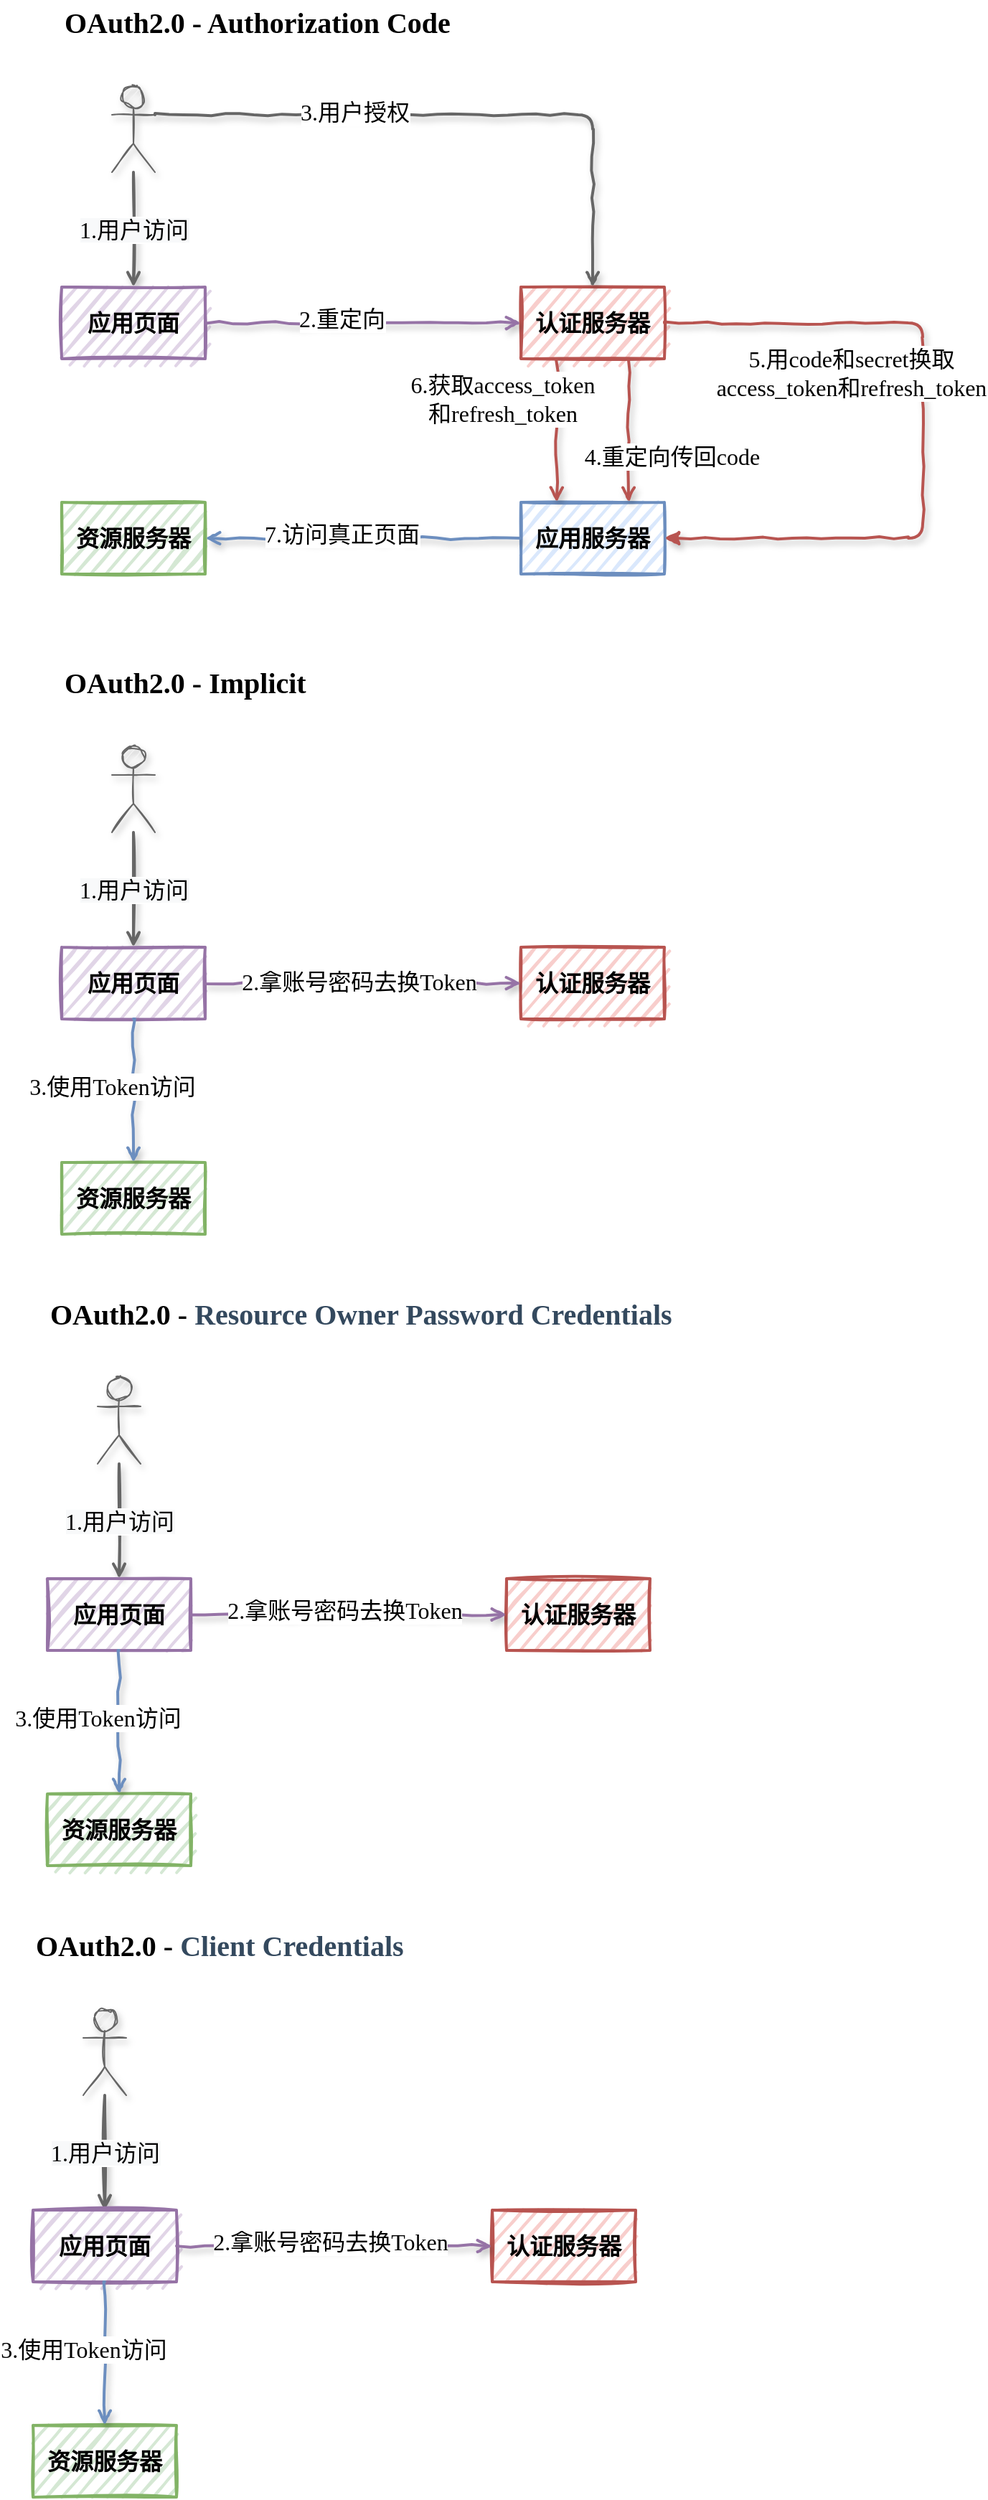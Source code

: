 <mxfile version="13.9.9" type="device"><diagram id="xVH285wSVXMirmRZ-z-4" name="第 1 页"><mxGraphModel dx="1086" dy="806" grid="1" gridSize="10" guides="1" tooltips="1" connect="1" arrows="1" fold="1" page="1" pageScale="1" pageWidth="827" pageHeight="1169" math="0" shadow="0"><root><mxCell id="0"/><mxCell id="1" parent="0"/><mxCell id="cHhpNggZChCvC7gCxWNW-29" value="" style="endArrow=open;html=1;shadow=1;strokeWidth=2;fontFamily=Comic Sans MS;fontSize=16;fontColor=#000000;fillColor=#f5f5f5;strokeColor=#666666;entryX=0.5;entryY=0;entryDx=0;entryDy=0;endFill=0;sketch=1;fontStyle=0" parent="1" source="qGMfIL5K2NB2MSH_UB6b-2" target="qGMfIL5K2NB2MSH_UB6b-1" edge="1"><mxGeometry x="40.5" y="-140" width="50" height="50" as="geometry"><mxPoint x="384" y="309.5" as="sourcePoint"/><mxPoint x="190.5" y="60" as="targetPoint"/></mxGeometry></mxCell><mxCell id="qGMfIL5K2NB2MSH_UB6b-16" value="&lt;span style=&quot;font-size: 16px; background-color: rgb(248, 249, 250);&quot;&gt;&lt;font style=&quot;font-size: 16px&quot;&gt;1.用户访问&lt;/font&gt;&lt;/span&gt;" style="edgeLabel;html=1;align=center;verticalAlign=middle;resizable=0;points=[];fontSize=16;fontFamily=Comic Sans MS;fontStyle=0" parent="cHhpNggZChCvC7gCxWNW-29" vertex="1" connectable="0"><mxGeometry relative="1" as="geometry"><mxPoint as="offset"/></mxGeometry></mxCell><mxCell id="cHhpNggZChCvC7gCxWNW-35" value="OAuth2.0 - Authorization Code" style="text;html=1;align=left;verticalAlign=middle;resizable=0;points=[];autosize=1;fontSize=20;fontFamily=Comic Sans MS;fontStyle=1;rotation=0;" parent="1" vertex="1"><mxGeometry x="80" y="30" width="320" height="30" as="geometry"/></mxCell><mxCell id="qGMfIL5K2NB2MSH_UB6b-1" value="&lt;span style=&quot;font-size: 16px;&quot;&gt;&lt;font style=&quot;font-size: 16px&quot;&gt;应用页面&lt;/font&gt;&lt;/span&gt;" style="whiteSpace=wrap;html=1;fontFamily=Comic Sans MS;fontSize=16;strokeWidth=2;fillColor=#e1d5e7;sketch=1;fillWeight=2;hachureGap=8;fillStyle=auto;strokeColor=#9673a6;fontStyle=1;comic=1;" parent="1" vertex="1"><mxGeometry x="80" y="230" width="100" height="50" as="geometry"/></mxCell><mxCell id="qGMfIL5K2NB2MSH_UB6b-2" value="" style="shape=umlActor;verticalLabelPosition=bottom;verticalAlign=top;html=1;outlineConnect=0;sketch=1;shadow=1;fontStyle=0;fontSize=16;fontFamily=Comic Sans MS;fillColor=#f5f5f5;strokeColor=#666666;fontColor=#333333;" parent="1" vertex="1"><mxGeometry x="115" y="90" width="30" height="60" as="geometry"/></mxCell><mxCell id="qGMfIL5K2NB2MSH_UB6b-6" value="&lt;span style=&quot;font-size: 16px&quot;&gt;&lt;span style=&quot;font-size: 16px;&quot;&gt;认证服务器&lt;/span&gt;&lt;/span&gt;" style="whiteSpace=wrap;html=1;fontFamily=Comic Sans MS;fontSize=16;strokeWidth=2;fillColor=#f8cecc;sketch=1;fillWeight=2;hachureGap=8;fillStyle=auto;strokeColor=#b85450;fontStyle=1;comic=1;shadow=0;" parent="1" vertex="1"><mxGeometry x="400" y="230" width="100" height="50" as="geometry"/></mxCell><mxCell id="qGMfIL5K2NB2MSH_UB6b-7" value="&lt;span style=&quot;font-size: 16px;&quot;&gt;&lt;font style=&quot;font-size: 16px&quot;&gt;应用服务器&lt;/font&gt;&lt;/span&gt;" style="whiteSpace=wrap;html=1;fontFamily=Comic Sans MS;fontSize=16;strokeWidth=2;fillColor=#dae8fc;sketch=1;fillWeight=2;hachureGap=8;fillStyle=auto;strokeColor=#6c8ebf;fontStyle=1" parent="1" vertex="1"><mxGeometry x="400" y="380" width="100" height="50" as="geometry"/></mxCell><mxCell id="qGMfIL5K2NB2MSH_UB6b-8" value="&lt;span style=&quot;font-size: 16px;&quot;&gt;&lt;font style=&quot;font-size: 16px&quot;&gt;资源服务器&lt;/font&gt;&lt;/span&gt;" style="whiteSpace=wrap;html=1;fontFamily=Comic Sans MS;fontSize=16;strokeWidth=2;fillColor=#d5e8d4;sketch=1;fillWeight=2;hachureGap=8;fillStyle=auto;strokeColor=#82b366;fontStyle=1" parent="1" vertex="1"><mxGeometry x="80" y="380" width="100" height="50" as="geometry"/></mxCell><mxCell id="qGMfIL5K2NB2MSH_UB6b-9" value="" style="endArrow=open;html=1;shadow=1;strokeWidth=2;fontFamily=Comic Sans MS;fontSize=16;fontColor=#000000;fillColor=#e1d5e7;strokeColor=#9673a6;entryX=0;entryY=0.5;entryDx=0;entryDy=0;endFill=0;exitX=1;exitY=0.5;exitDx=0;exitDy=0;sketch=0;fontStyle=0;comic=1;" parent="1" source="qGMfIL5K2NB2MSH_UB6b-1" target="qGMfIL5K2NB2MSH_UB6b-6" edge="1"><mxGeometry x="50.5" y="-130" width="50" height="50" as="geometry"><mxPoint x="140" y="160" as="sourcePoint"/><mxPoint x="140" y="240" as="targetPoint"/></mxGeometry></mxCell><mxCell id="qGMfIL5K2NB2MSH_UB6b-17" value="2.重定向" style="edgeLabel;html=1;align=center;verticalAlign=middle;resizable=0;points=[];fontSize=16;fontFamily=Comic Sans MS;fontStyle=0" parent="qGMfIL5K2NB2MSH_UB6b-9" vertex="1" connectable="0"><mxGeometry relative="1" as="geometry"><mxPoint x="-15" y="-3" as="offset"/></mxGeometry></mxCell><mxCell id="qGMfIL5K2NB2MSH_UB6b-10" value="" style="endArrow=open;html=1;shadow=1;strokeWidth=2;fontFamily=Comic Sans MS;fontSize=16;fontColor=#000000;fillColor=#dae8fc;strokeColor=#6c8ebf;entryX=1;entryY=0.5;entryDx=0;entryDy=0;endFill=0;sketch=0;fontStyle=0;comic=1;" parent="1" source="qGMfIL5K2NB2MSH_UB6b-7" target="qGMfIL5K2NB2MSH_UB6b-8" edge="1"><mxGeometry x="60.5" y="-120" width="50" height="50" as="geometry"><mxPoint x="190" y="265" as="sourcePoint"/><mxPoint x="340" y="265" as="targetPoint"/></mxGeometry></mxCell><mxCell id="qGMfIL5K2NB2MSH_UB6b-20" value="7.访问真正页面" style="edgeLabel;html=1;align=center;verticalAlign=middle;resizable=0;points=[];fontSize=16;fontFamily=Comic Sans MS;fontStyle=0" parent="qGMfIL5K2NB2MSH_UB6b-10" vertex="1" connectable="0"><mxGeometry relative="1" as="geometry"><mxPoint x="-15" y="-3" as="offset"/></mxGeometry></mxCell><mxCell id="qGMfIL5K2NB2MSH_UB6b-11" value="" style="endArrow=open;html=1;shadow=1;strokeWidth=2;fontFamily=Comic Sans MS;fontSize=16;fontColor=#000000;fillColor=#f8cecc;strokeColor=#b85450;entryX=0.25;entryY=0;entryDx=0;entryDy=0;endFill=0;exitX=0.25;exitY=1;exitDx=0;exitDy=0;sketch=0;fontStyle=0;comic=1;" parent="1" source="qGMfIL5K2NB2MSH_UB6b-6" target="qGMfIL5K2NB2MSH_UB6b-7" edge="1"><mxGeometry x="60.5" y="-120" width="50" height="50" as="geometry"><mxPoint x="190" y="265" as="sourcePoint"/><mxPoint x="340" y="265" as="targetPoint"/></mxGeometry></mxCell><mxCell id="qGMfIL5K2NB2MSH_UB6b-18" value="6.获取access_token&lt;br style=&quot;font-size: 16px;&quot;&gt;和refresh_token" style="edgeLabel;html=1;align=center;verticalAlign=middle;resizable=0;points=[];fontSize=16;fontFamily=Comic Sans MS;fontStyle=0" parent="qGMfIL5K2NB2MSH_UB6b-11" vertex="1" connectable="0"><mxGeometry relative="1" as="geometry"><mxPoint x="-38" y="-22" as="offset"/></mxGeometry></mxCell><mxCell id="qGMfIL5K2NB2MSH_UB6b-12" value="" style="endArrow=open;html=1;shadow=1;strokeWidth=2;fontFamily=Comic Sans MS;fontSize=16;fontColor=#000000;fillColor=#f8cecc;strokeColor=#b85450;entryX=0.75;entryY=0;entryDx=0;entryDy=0;endFill=0;exitX=0.75;exitY=1;exitDx=0;exitDy=0;sketch=0;fontStyle=0;comic=1;" parent="1" source="qGMfIL5K2NB2MSH_UB6b-6" target="qGMfIL5K2NB2MSH_UB6b-7" edge="1"><mxGeometry x="70.5" y="-110" width="50" height="50" as="geometry"><mxPoint x="365" y="290" as="sourcePoint"/><mxPoint x="365" y="390" as="targetPoint"/></mxGeometry></mxCell><mxCell id="qGMfIL5K2NB2MSH_UB6b-19" value="4.重定向传回code" style="edgeLabel;html=1;align=center;verticalAlign=middle;resizable=0;points=[];fontSize=16;fontFamily=Comic Sans MS;fontStyle=0" parent="qGMfIL5K2NB2MSH_UB6b-12" vertex="1" connectable="0"><mxGeometry relative="1" as="geometry"><mxPoint x="30" y="18" as="offset"/></mxGeometry></mxCell><mxCell id="qGMfIL5K2NB2MSH_UB6b-13" value="" style="edgeStyle=elbowEdgeStyle;elbow=horizontal;endArrow=open;html=1;exitX=1;exitY=0.333;exitDx=0;exitDy=0;exitPerimeter=0;entryX=0.5;entryY=0;entryDx=0;entryDy=0;endFill=0;strokeWidth=2;sketch=0;shadow=1;fontStyle=0;fontSize=16;fontFamily=Comic Sans MS;fillColor=#f5f5f5;strokeColor=#666666;comic=1;" parent="1" source="qGMfIL5K2NB2MSH_UB6b-2" target="qGMfIL5K2NB2MSH_UB6b-6" edge="1"><mxGeometry width="50" height="50" relative="1" as="geometry"><mxPoint x="280" y="250" as="sourcePoint"/><mxPoint x="330" y="200" as="targetPoint"/><Array as="points"><mxPoint x="450" y="170"/></Array></mxGeometry></mxCell><mxCell id="qGMfIL5K2NB2MSH_UB6b-15" value="3.用户授权" style="edgeLabel;html=1;align=center;verticalAlign=middle;resizable=0;points=[];fontSize=16;fontStyle=0;fontFamily=Comic Sans MS;" parent="qGMfIL5K2NB2MSH_UB6b-13" vertex="1" connectable="0"><mxGeometry x="-0.346" y="-1" relative="1" as="geometry"><mxPoint y="-3" as="offset"/></mxGeometry></mxCell><mxCell id="qGMfIL5K2NB2MSH_UB6b-14" value="" style="edgeStyle=elbowEdgeStyle;elbow=vertical;endArrow=classic;html=1;shadow=1;strokeWidth=2;exitX=1;exitY=0.5;exitDx=0;exitDy=0;entryX=1;entryY=0.5;entryDx=0;entryDy=0;fontStyle=0;fontSize=16;fontFamily=Comic Sans MS;fillColor=#f8cecc;strokeColor=#b85450;comic=1;" parent="1" source="qGMfIL5K2NB2MSH_UB6b-6" target="qGMfIL5K2NB2MSH_UB6b-7" edge="1"><mxGeometry width="50" height="50" relative="1" as="geometry"><mxPoint x="280" y="250" as="sourcePoint"/><mxPoint x="330" y="200" as="targetPoint"/><Array as="points"><mxPoint x="680" y="330"/></Array></mxGeometry></mxCell><mxCell id="qGMfIL5K2NB2MSH_UB6b-21" value="5.用code和secret换取&lt;br style=&quot;font-size: 16px;&quot;&gt;access_token和refresh_token" style="edgeLabel;html=1;align=center;verticalAlign=middle;resizable=0;points=[];fontSize=16;fontFamily=Comic Sans MS;fontStyle=0" parent="qGMfIL5K2NB2MSH_UB6b-14" vertex="1" connectable="0"><mxGeometry x="0.077" y="1" relative="1" as="geometry"><mxPoint x="-51" y="-60" as="offset"/></mxGeometry></mxCell><mxCell id="DrAHczrLW1PKIY7Xv14Q-2" value="" style="endArrow=open;html=1;shadow=1;strokeWidth=2;fontFamily=Comic Sans MS;fontSize=16;fontColor=#000000;fillColor=#f5f5f5;strokeColor=#666666;entryX=0.5;entryY=0;entryDx=0;entryDy=0;endFill=0;sketch=1;fontStyle=0" edge="1" parent="1" source="DrAHczrLW1PKIY7Xv14Q-6" target="DrAHczrLW1PKIY7Xv14Q-5"><mxGeometry x="40.5" y="320" width="50" height="50" as="geometry"><mxPoint x="384" y="769.5" as="sourcePoint"/><mxPoint x="190.5" y="520" as="targetPoint"/></mxGeometry></mxCell><mxCell id="DrAHczrLW1PKIY7Xv14Q-3" value="&lt;span style=&quot;font-size: 16px; background-color: rgb(248, 249, 250);&quot;&gt;&lt;font style=&quot;font-size: 16px&quot;&gt;1.用户访问&lt;/font&gt;&lt;/span&gt;" style="edgeLabel;html=1;align=center;verticalAlign=middle;resizable=0;points=[];fontSize=16;fontFamily=Comic Sans MS;fontStyle=0" vertex="1" connectable="0" parent="DrAHczrLW1PKIY7Xv14Q-2"><mxGeometry relative="1" as="geometry"><mxPoint as="offset"/></mxGeometry></mxCell><mxCell id="DrAHczrLW1PKIY7Xv14Q-4" value="OAuth2.0 - Implicit" style="text;html=1;align=left;verticalAlign=middle;resizable=0;points=[];autosize=1;fontSize=20;fontFamily=Comic Sans MS;fontStyle=1;rotation=0;" vertex="1" parent="1"><mxGeometry x="80" y="490" width="210" height="30" as="geometry"/></mxCell><mxCell id="DrAHczrLW1PKIY7Xv14Q-5" value="&lt;span style=&quot;font-size: 16px;&quot;&gt;&lt;font style=&quot;font-size: 16px&quot;&gt;应用页面&lt;/font&gt;&lt;/span&gt;" style="whiteSpace=wrap;html=1;fontFamily=Comic Sans MS;fontSize=16;strokeWidth=2;fillColor=#e1d5e7;sketch=1;fillWeight=2;hachureGap=8;fillStyle=auto;strokeColor=#9673a6;fontStyle=1;comic=1;" vertex="1" parent="1"><mxGeometry x="80" y="690" width="100" height="50" as="geometry"/></mxCell><mxCell id="DrAHczrLW1PKIY7Xv14Q-6" value="" style="shape=umlActor;verticalLabelPosition=bottom;verticalAlign=top;html=1;outlineConnect=0;sketch=1;shadow=1;fontStyle=0;fontSize=16;fontFamily=Comic Sans MS;fillColor=#f5f5f5;strokeColor=#666666;fontColor=#333333;" vertex="1" parent="1"><mxGeometry x="115" y="550" width="30" height="60" as="geometry"/></mxCell><mxCell id="DrAHczrLW1PKIY7Xv14Q-7" value="&lt;span style=&quot;font-size: 16px&quot;&gt;&lt;span style=&quot;font-size: 16px;&quot;&gt;认证服务器&lt;/span&gt;&lt;/span&gt;" style="whiteSpace=wrap;html=1;fontFamily=Comic Sans MS;fontSize=16;strokeWidth=2;fillColor=#f8cecc;sketch=1;fillWeight=2;hachureGap=8;fillStyle=auto;strokeColor=#b85450;fontStyle=1;comic=1;shadow=0;" vertex="1" parent="1"><mxGeometry x="400" y="690" width="100" height="50" as="geometry"/></mxCell><mxCell id="DrAHczrLW1PKIY7Xv14Q-9" value="&lt;span style=&quot;font-size: 16px;&quot;&gt;&lt;font style=&quot;font-size: 16px&quot;&gt;资源服务器&lt;/font&gt;&lt;/span&gt;" style="whiteSpace=wrap;html=1;fontFamily=Comic Sans MS;fontSize=16;strokeWidth=2;fillColor=#d5e8d4;sketch=1;fillWeight=2;hachureGap=8;fillStyle=auto;strokeColor=#82b366;fontStyle=1" vertex="1" parent="1"><mxGeometry x="80" y="840" width="100" height="50" as="geometry"/></mxCell><mxCell id="DrAHczrLW1PKIY7Xv14Q-10" value="" style="endArrow=open;html=1;shadow=1;strokeWidth=2;fontFamily=Comic Sans MS;fontSize=16;fontColor=#000000;fillColor=#e1d5e7;strokeColor=#9673a6;entryX=0;entryY=0.5;entryDx=0;entryDy=0;endFill=0;exitX=1;exitY=0.5;exitDx=0;exitDy=0;sketch=0;fontStyle=0;comic=1;" edge="1" parent="1" source="DrAHczrLW1PKIY7Xv14Q-5" target="DrAHczrLW1PKIY7Xv14Q-7"><mxGeometry x="50.5" y="330" width="50" height="50" as="geometry"><mxPoint x="140" y="620" as="sourcePoint"/><mxPoint x="140" y="700" as="targetPoint"/><Array as="points"/></mxGeometry></mxCell><mxCell id="DrAHczrLW1PKIY7Xv14Q-11" value="2.拿账号密码去换Token" style="edgeLabel;html=1;align=center;verticalAlign=middle;resizable=0;points=[];fontSize=16;fontFamily=Comic Sans MS;fontStyle=0" vertex="1" connectable="0" parent="DrAHczrLW1PKIY7Xv14Q-10"><mxGeometry relative="1" as="geometry"><mxPoint x="-3" y="-1" as="offset"/></mxGeometry></mxCell><mxCell id="DrAHczrLW1PKIY7Xv14Q-12" value="" style="endArrow=open;html=1;shadow=1;strokeWidth=2;fontFamily=Comic Sans MS;fontSize=16;fontColor=#000000;fillColor=#dae8fc;strokeColor=#6c8ebf;entryX=0.5;entryY=0;entryDx=0;entryDy=0;endFill=0;sketch=0;fontStyle=0;comic=1;exitX=0.5;exitY=1;exitDx=0;exitDy=0;" edge="1" parent="1" source="DrAHczrLW1PKIY7Xv14Q-5" target="DrAHczrLW1PKIY7Xv14Q-9"><mxGeometry x="60.5" y="340" width="50" height="50" as="geometry"><mxPoint x="400" y="865" as="sourcePoint"/><mxPoint x="340" y="725" as="targetPoint"/></mxGeometry></mxCell><mxCell id="DrAHczrLW1PKIY7Xv14Q-13" value="3.使用Token访问" style="edgeLabel;html=1;align=center;verticalAlign=middle;resizable=0;points=[];fontSize=16;fontFamily=Comic Sans MS;fontStyle=0" vertex="1" connectable="0" parent="DrAHczrLW1PKIY7Xv14Q-12"><mxGeometry relative="1" as="geometry"><mxPoint x="-15" y="-3" as="offset"/></mxGeometry></mxCell><mxCell id="DrAHczrLW1PKIY7Xv14Q-22" value="" style="endArrow=open;html=1;shadow=1;strokeWidth=2;fontFamily=Comic Sans MS;fontSize=16;fontColor=#000000;fillColor=#f5f5f5;strokeColor=#666666;entryX=0.5;entryY=0;entryDx=0;entryDy=0;endFill=0;sketch=1;fontStyle=0" edge="1" parent="1" source="DrAHczrLW1PKIY7Xv14Q-26" target="DrAHczrLW1PKIY7Xv14Q-25"><mxGeometry x="30.5" y="760" width="50" height="50" as="geometry"><mxPoint x="374" y="1209.5" as="sourcePoint"/><mxPoint x="180.5" y="960" as="targetPoint"/></mxGeometry></mxCell><mxCell id="DrAHczrLW1PKIY7Xv14Q-23" value="&lt;span style=&quot;font-size: 16px; background-color: rgb(248, 249, 250);&quot;&gt;&lt;font style=&quot;font-size: 16px&quot;&gt;1.用户访问&lt;/font&gt;&lt;/span&gt;" style="edgeLabel;html=1;align=center;verticalAlign=middle;resizable=0;points=[];fontSize=16;fontFamily=Comic Sans MS;fontStyle=0" vertex="1" connectable="0" parent="DrAHczrLW1PKIY7Xv14Q-22"><mxGeometry relative="1" as="geometry"><mxPoint as="offset"/></mxGeometry></mxCell><mxCell id="DrAHczrLW1PKIY7Xv14Q-24" value="OAuth2.0 -&amp;nbsp;&lt;span style=&quot;color: rgb(52, 73, 94); font-size: 20px; background-color: rgb(255, 255, 255);&quot;&gt;Resource Owner Password Credentials&lt;/span&gt;" style="text;html=1;align=left;verticalAlign=middle;resizable=0;points=[];autosize=1;fontSize=20;fontFamily=Comic Sans MS;fontStyle=1;rotation=0;" vertex="1" parent="1"><mxGeometry x="70" y="930" width="510" height="30" as="geometry"/></mxCell><mxCell id="DrAHczrLW1PKIY7Xv14Q-25" value="&lt;span style=&quot;font-size: 16px;&quot;&gt;&lt;font style=&quot;font-size: 16px&quot;&gt;应用页面&lt;/font&gt;&lt;/span&gt;" style="whiteSpace=wrap;html=1;fontFamily=Comic Sans MS;fontSize=16;strokeWidth=2;fillColor=#e1d5e7;sketch=1;fillWeight=2;hachureGap=8;fillStyle=auto;strokeColor=#9673a6;fontStyle=1;comic=1;" vertex="1" parent="1"><mxGeometry x="70" y="1130" width="100" height="50" as="geometry"/></mxCell><mxCell id="DrAHczrLW1PKIY7Xv14Q-26" value="" style="shape=umlActor;verticalLabelPosition=bottom;verticalAlign=top;html=1;outlineConnect=0;sketch=1;shadow=1;fontStyle=0;fontSize=16;fontFamily=Comic Sans MS;fillColor=#f5f5f5;strokeColor=#666666;fontColor=#333333;" vertex="1" parent="1"><mxGeometry x="105" y="990" width="30" height="60" as="geometry"/></mxCell><mxCell id="DrAHczrLW1PKIY7Xv14Q-27" value="&lt;span style=&quot;font-size: 16px&quot;&gt;&lt;span style=&quot;font-size: 16px;&quot;&gt;认证服务器&lt;/span&gt;&lt;/span&gt;" style="whiteSpace=wrap;html=1;fontFamily=Comic Sans MS;fontSize=16;strokeWidth=2;fillColor=#f8cecc;sketch=1;fillWeight=2;hachureGap=8;fillStyle=auto;strokeColor=#b85450;fontStyle=1;comic=1;shadow=0;" vertex="1" parent="1"><mxGeometry x="390" y="1130" width="100" height="50" as="geometry"/></mxCell><mxCell id="DrAHczrLW1PKIY7Xv14Q-28" value="&lt;span style=&quot;font-size: 16px;&quot;&gt;&lt;font style=&quot;font-size: 16px&quot;&gt;资源服务器&lt;/font&gt;&lt;/span&gt;" style="whiteSpace=wrap;html=1;fontFamily=Comic Sans MS;fontSize=16;strokeWidth=2;fillColor=#d5e8d4;sketch=1;fillWeight=2;hachureGap=8;fillStyle=auto;strokeColor=#82b366;fontStyle=1" vertex="1" parent="1"><mxGeometry x="70" y="1280" width="100" height="50" as="geometry"/></mxCell><mxCell id="DrAHczrLW1PKIY7Xv14Q-29" value="" style="endArrow=open;html=1;shadow=1;strokeWidth=2;fontFamily=Comic Sans MS;fontSize=16;fontColor=#000000;fillColor=#e1d5e7;strokeColor=#9673a6;entryX=0;entryY=0.5;entryDx=0;entryDy=0;endFill=0;exitX=1;exitY=0.5;exitDx=0;exitDy=0;sketch=0;fontStyle=0;comic=1;" edge="1" parent="1" source="DrAHczrLW1PKIY7Xv14Q-25" target="DrAHczrLW1PKIY7Xv14Q-27"><mxGeometry x="40.5" y="770" width="50" height="50" as="geometry"><mxPoint x="130" y="1060" as="sourcePoint"/><mxPoint x="130" y="1140" as="targetPoint"/></mxGeometry></mxCell><mxCell id="DrAHczrLW1PKIY7Xv14Q-30" value="2.拿账号密码去换Token" style="edgeLabel;html=1;align=center;verticalAlign=middle;resizable=0;points=[];fontSize=16;fontFamily=Comic Sans MS;fontStyle=0" vertex="1" connectable="0" parent="DrAHczrLW1PKIY7Xv14Q-29"><mxGeometry relative="1" as="geometry"><mxPoint x="-3" y="-3" as="offset"/></mxGeometry></mxCell><mxCell id="DrAHczrLW1PKIY7Xv14Q-31" value="" style="endArrow=open;html=1;shadow=1;strokeWidth=2;fontFamily=Comic Sans MS;fontSize=16;fontColor=#000000;fillColor=#dae8fc;strokeColor=#6c8ebf;entryX=0.5;entryY=0;entryDx=0;entryDy=0;endFill=0;sketch=0;fontStyle=0;comic=1;exitX=0.5;exitY=1;exitDx=0;exitDy=0;" edge="1" parent="1" source="DrAHczrLW1PKIY7Xv14Q-25" target="DrAHczrLW1PKIY7Xv14Q-28"><mxGeometry x="50.5" y="780" width="50" height="50" as="geometry"><mxPoint x="390" y="1305" as="sourcePoint"/><mxPoint x="330" y="1165" as="targetPoint"/></mxGeometry></mxCell><mxCell id="DrAHczrLW1PKIY7Xv14Q-32" value="3.使用Token访问" style="edgeLabel;html=1;align=center;verticalAlign=middle;resizable=0;points=[];fontSize=16;fontFamily=Comic Sans MS;fontStyle=0" vertex="1" connectable="0" parent="DrAHczrLW1PKIY7Xv14Q-31"><mxGeometry relative="1" as="geometry"><mxPoint x="-15" y="-3" as="offset"/></mxGeometry></mxCell><mxCell id="DrAHczrLW1PKIY7Xv14Q-33" value="" style="endArrow=open;html=1;shadow=1;strokeWidth=2;fontFamily=Comic Sans MS;fontSize=16;fontColor=#000000;fillColor=#f5f5f5;strokeColor=#666666;entryX=0.5;entryY=0;entryDx=0;entryDy=0;endFill=0;sketch=1;fontStyle=0" edge="1" parent="1" source="DrAHczrLW1PKIY7Xv14Q-37" target="DrAHczrLW1PKIY7Xv14Q-36"><mxGeometry x="20.5" y="1200" width="50" height="50" as="geometry"><mxPoint x="364" y="1649.5" as="sourcePoint"/><mxPoint x="170.5" y="1400" as="targetPoint"/></mxGeometry></mxCell><mxCell id="DrAHczrLW1PKIY7Xv14Q-34" value="&lt;span style=&quot;font-size: 16px; background-color: rgb(248, 249, 250);&quot;&gt;&lt;font style=&quot;font-size: 16px&quot;&gt;1.用户访问&lt;/font&gt;&lt;/span&gt;" style="edgeLabel;html=1;align=center;verticalAlign=middle;resizable=0;points=[];fontSize=16;fontFamily=Comic Sans MS;fontStyle=0" vertex="1" connectable="0" parent="DrAHczrLW1PKIY7Xv14Q-33"><mxGeometry relative="1" as="geometry"><mxPoint as="offset"/></mxGeometry></mxCell><mxCell id="DrAHczrLW1PKIY7Xv14Q-35" value="OAuth2.0 - &lt;font color=&quot;#34495e&quot;&gt;&lt;span style=&quot;background-color: rgb(255 , 255 , 255)&quot;&gt;Client Credentials&lt;/span&gt;&lt;/font&gt;" style="text;html=1;align=left;verticalAlign=middle;resizable=0;points=[];autosize=1;fontSize=20;fontFamily=Comic Sans MS;fontStyle=1;rotation=0;" vertex="1" parent="1"><mxGeometry x="60" y="1370" width="310" height="30" as="geometry"/></mxCell><mxCell id="DrAHczrLW1PKIY7Xv14Q-36" value="&lt;span style=&quot;font-size: 16px;&quot;&gt;&lt;font style=&quot;font-size: 16px&quot;&gt;应用页面&lt;/font&gt;&lt;/span&gt;" style="whiteSpace=wrap;html=1;fontFamily=Comic Sans MS;fontSize=16;strokeWidth=2;fillColor=#e1d5e7;sketch=1;fillWeight=2;hachureGap=8;fillStyle=auto;strokeColor=#9673a6;fontStyle=1;comic=1;" vertex="1" parent="1"><mxGeometry x="60" y="1570" width="100" height="50" as="geometry"/></mxCell><mxCell id="DrAHczrLW1PKIY7Xv14Q-37" value="" style="shape=umlActor;verticalLabelPosition=bottom;verticalAlign=top;html=1;outlineConnect=0;sketch=1;shadow=1;fontStyle=0;fontSize=16;fontFamily=Comic Sans MS;fillColor=#f5f5f5;strokeColor=#666666;fontColor=#333333;" vertex="1" parent="1"><mxGeometry x="95" y="1430" width="30" height="60" as="geometry"/></mxCell><mxCell id="DrAHczrLW1PKIY7Xv14Q-38" value="&lt;span style=&quot;font-size: 16px&quot;&gt;&lt;span style=&quot;font-size: 16px;&quot;&gt;认证服务器&lt;/span&gt;&lt;/span&gt;" style="whiteSpace=wrap;html=1;fontFamily=Comic Sans MS;fontSize=16;strokeWidth=2;fillColor=#f8cecc;sketch=1;fillWeight=2;hachureGap=8;fillStyle=auto;strokeColor=#b85450;fontStyle=1;comic=1;shadow=0;" vertex="1" parent="1"><mxGeometry x="380" y="1570" width="100" height="50" as="geometry"/></mxCell><mxCell id="DrAHczrLW1PKIY7Xv14Q-39" value="&lt;span style=&quot;font-size: 16px;&quot;&gt;&lt;font style=&quot;font-size: 16px&quot;&gt;资源服务器&lt;/font&gt;&lt;/span&gt;" style="whiteSpace=wrap;html=1;fontFamily=Comic Sans MS;fontSize=16;strokeWidth=2;fillColor=#d5e8d4;sketch=1;fillWeight=2;hachureGap=8;fillStyle=auto;strokeColor=#82b366;fontStyle=1" vertex="1" parent="1"><mxGeometry x="60" y="1720" width="100" height="50" as="geometry"/></mxCell><mxCell id="DrAHczrLW1PKIY7Xv14Q-40" value="" style="endArrow=open;html=1;shadow=1;strokeWidth=2;fontFamily=Comic Sans MS;fontSize=16;fontColor=#000000;fillColor=#e1d5e7;strokeColor=#9673a6;entryX=0;entryY=0.5;entryDx=0;entryDy=0;endFill=0;exitX=1;exitY=0.5;exitDx=0;exitDy=0;sketch=0;fontStyle=0;comic=1;" edge="1" parent="1" source="DrAHczrLW1PKIY7Xv14Q-36" target="DrAHczrLW1PKIY7Xv14Q-38"><mxGeometry x="30.5" y="1210" width="50" height="50" as="geometry"><mxPoint x="120" y="1500" as="sourcePoint"/><mxPoint x="120" y="1580" as="targetPoint"/></mxGeometry></mxCell><mxCell id="DrAHczrLW1PKIY7Xv14Q-41" value="2.拿账号密码去换Token" style="edgeLabel;html=1;align=center;verticalAlign=middle;resizable=0;points=[];fontSize=16;fontFamily=Comic Sans MS;fontStyle=0" vertex="1" connectable="0" parent="DrAHczrLW1PKIY7Xv14Q-40"><mxGeometry relative="1" as="geometry"><mxPoint x="-3" y="-3" as="offset"/></mxGeometry></mxCell><mxCell id="DrAHczrLW1PKIY7Xv14Q-42" value="" style="endArrow=open;html=1;shadow=1;strokeWidth=2;fontFamily=Comic Sans MS;fontSize=16;fontColor=#000000;fillColor=#dae8fc;strokeColor=#6c8ebf;entryX=0.5;entryY=0;entryDx=0;entryDy=0;endFill=0;sketch=0;fontStyle=0;comic=1;exitX=0.5;exitY=1;exitDx=0;exitDy=0;" edge="1" parent="1" source="DrAHczrLW1PKIY7Xv14Q-36" target="DrAHczrLW1PKIY7Xv14Q-39"><mxGeometry x="40.5" y="1220" width="50" height="50" as="geometry"><mxPoint x="380" y="1745" as="sourcePoint"/><mxPoint x="320" y="1605" as="targetPoint"/></mxGeometry></mxCell><mxCell id="DrAHczrLW1PKIY7Xv14Q-43" value="3.使用Token访问" style="edgeLabel;html=1;align=center;verticalAlign=middle;resizable=0;points=[];fontSize=16;fontFamily=Comic Sans MS;fontStyle=0" vertex="1" connectable="0" parent="DrAHczrLW1PKIY7Xv14Q-42"><mxGeometry relative="1" as="geometry"><mxPoint x="-15" y="-3" as="offset"/></mxGeometry></mxCell></root></mxGraphModel></diagram></mxfile>